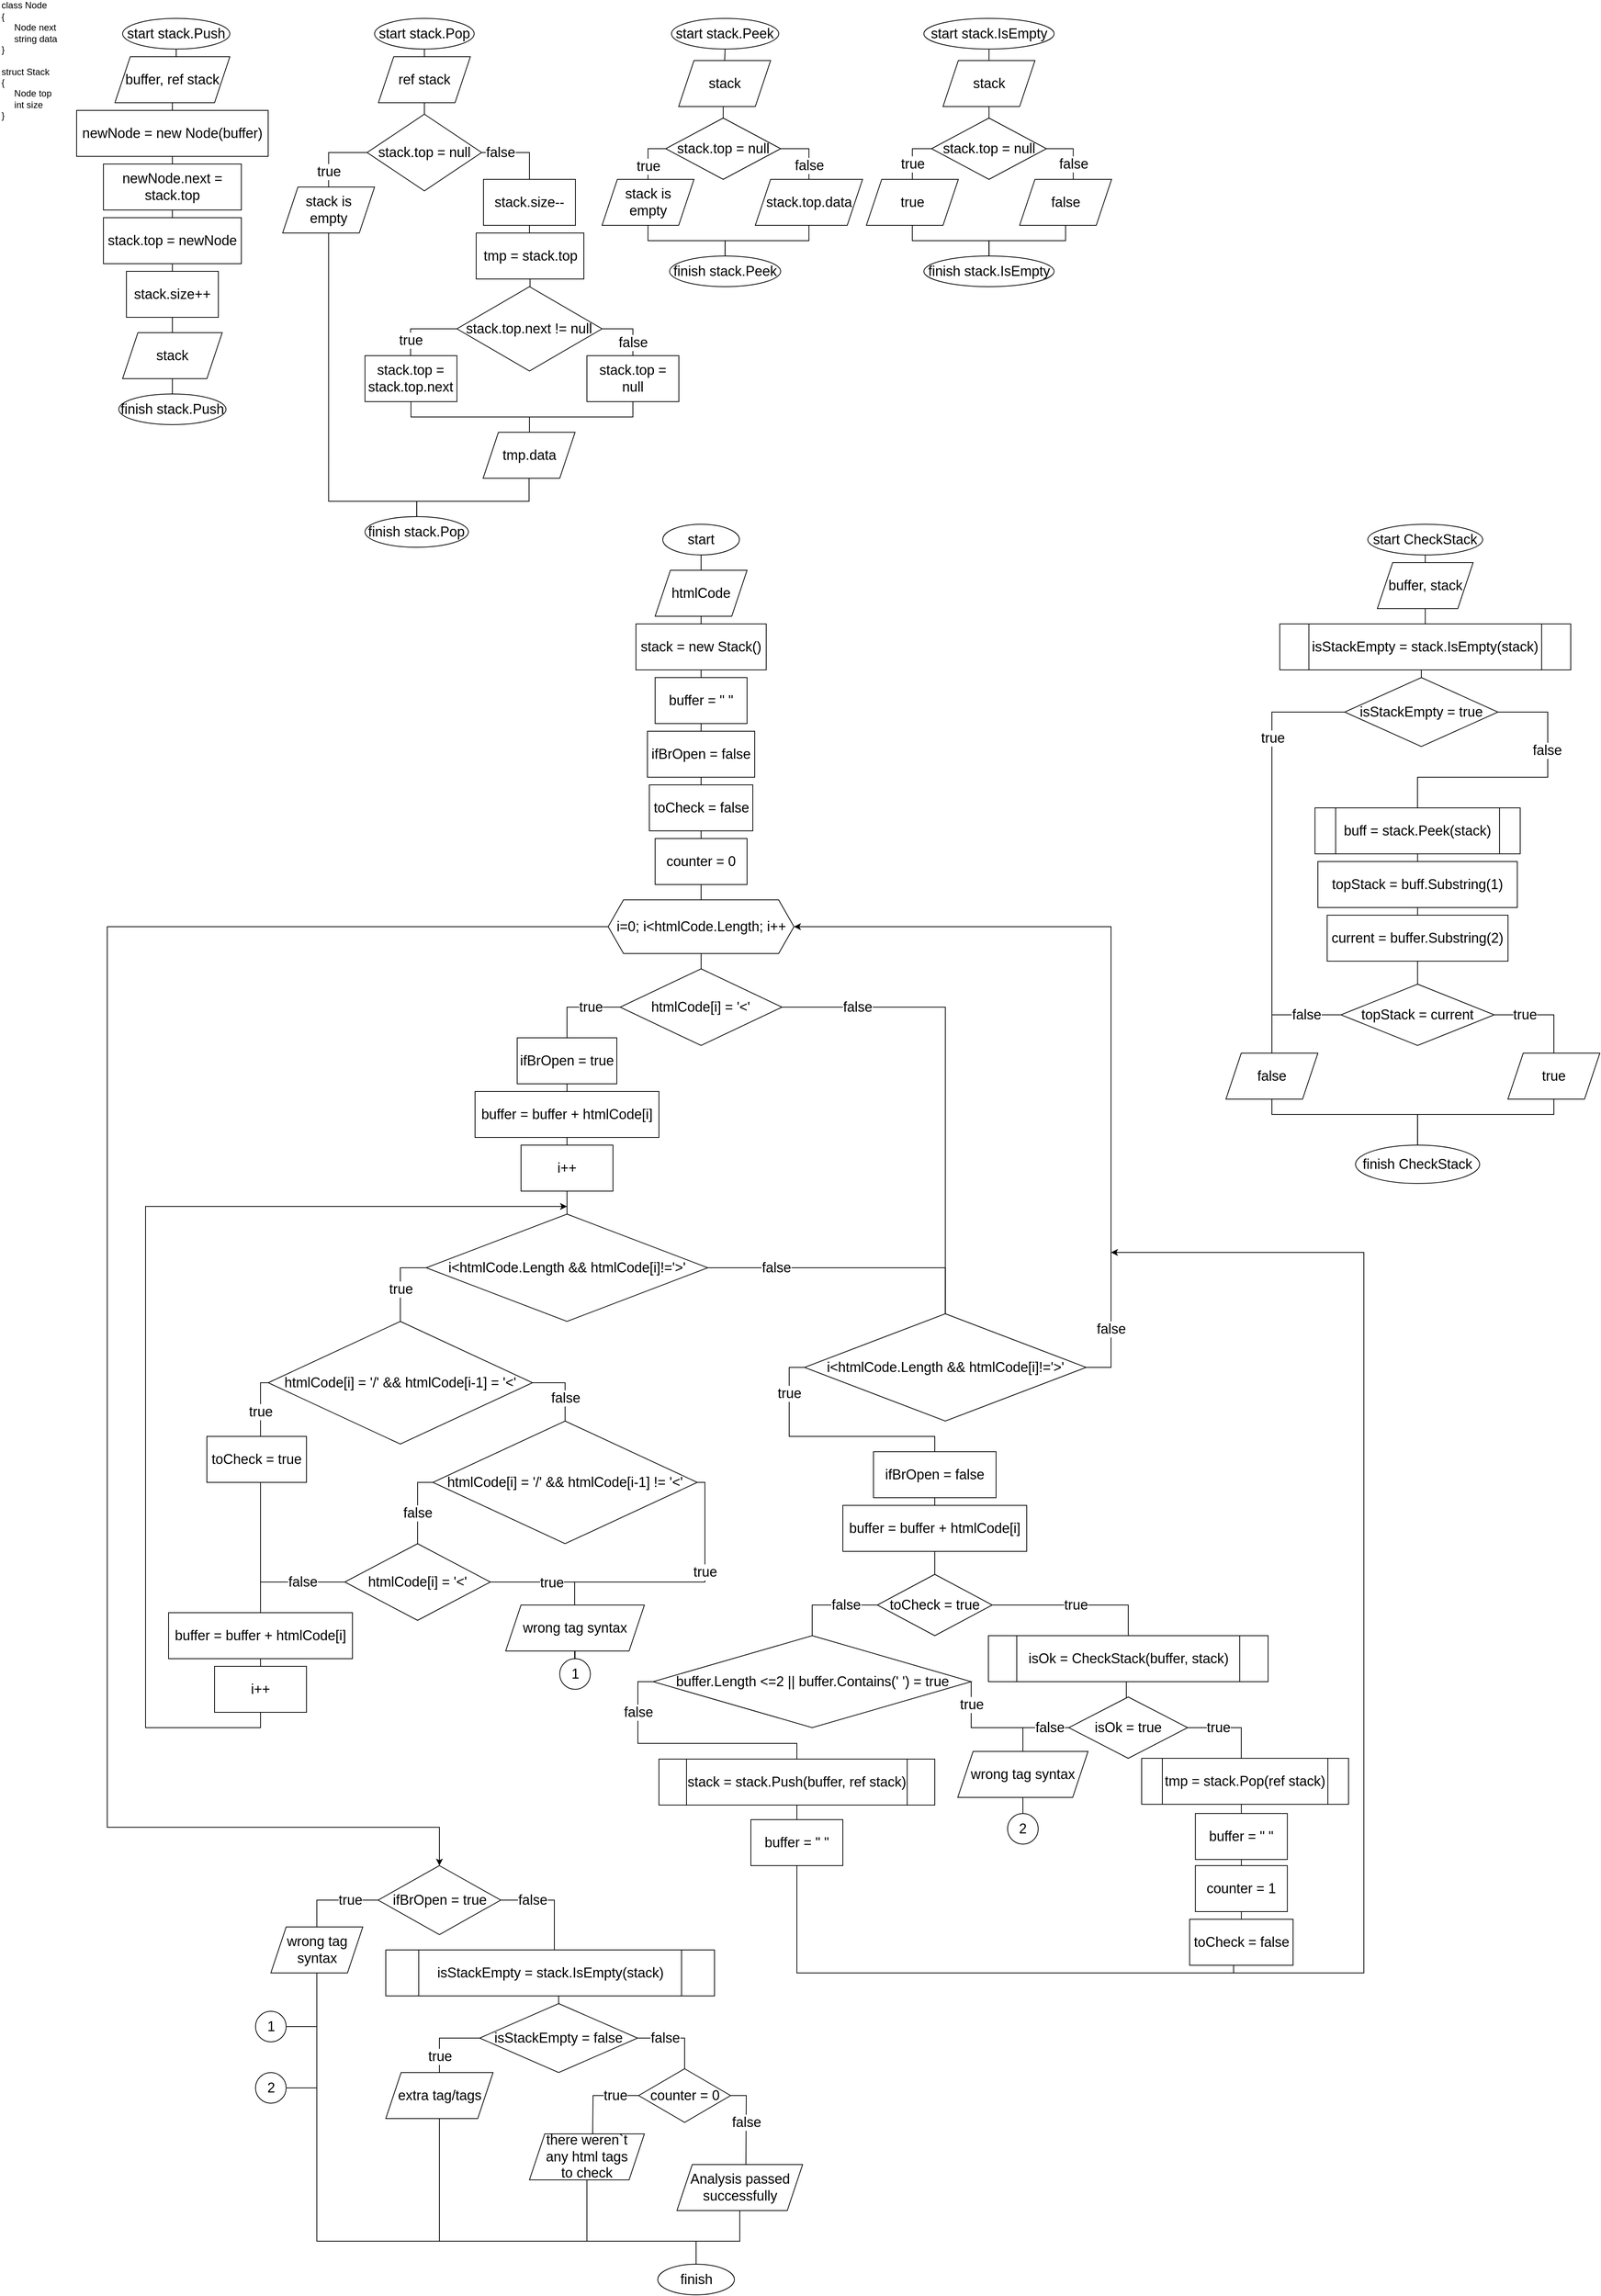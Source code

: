<mxfile version="13.7.9" type="device"><diagram id="9DKNKgNQsHnEh--6Mu14" name="Page-1"><mxGraphModel dx="2560" dy="1480" grid="1" gridSize="10" guides="1" tooltips="1" connect="1" arrows="1" fold="1" page="1" pageScale="1" pageWidth="3300" pageHeight="4681" math="0" shadow="0"><root><mxCell id="0"/><mxCell id="1" parent="0"/><mxCell id="M-8ISRtvSU2HgEQ4dLLk-4" value="class Node&lt;br&gt;{&lt;br&gt;&amp;nbsp; &amp;nbsp; &amp;nbsp;Node next&lt;br&gt;&amp;nbsp; &amp;nbsp; &amp;nbsp;string data&lt;br&gt;}&lt;br&gt;&lt;br&gt;struct Stack&lt;br&gt;{&lt;br&gt;&amp;nbsp; &amp;nbsp; &amp;nbsp;Node top&lt;br&gt;&amp;nbsp; &amp;nbsp; &amp;nbsp;int size&lt;br&gt;}" style="text;html=1;strokeColor=none;fillColor=none;align=left;verticalAlign=middle;whiteSpace=wrap;rounded=0;" parent="1" vertex="1"><mxGeometry x="20" y="60" width="130" height="70" as="geometry"/></mxCell><mxCell id="M-8ISRtvSU2HgEQ4dLLk-7" style="edgeStyle=orthogonalEdgeStyle;rounded=0;orthogonalLoop=1;jettySize=auto;html=1;entryX=0.5;entryY=0;entryDx=0;entryDy=0;endArrow=none;endFill=0;" parent="1" source="M-8ISRtvSU2HgEQ4dLLk-5" target="M-8ISRtvSU2HgEQ4dLLk-6" edge="1"><mxGeometry relative="1" as="geometry"/></mxCell><mxCell id="M-8ISRtvSU2HgEQ4dLLk-5" value="start stack.Push" style="ellipse;whiteSpace=wrap;html=1;fontSize=18;" parent="1" vertex="1"><mxGeometry x="180" y="40" width="140" height="40" as="geometry"/></mxCell><mxCell id="M-8ISRtvSU2HgEQ4dLLk-9" style="edgeStyle=orthogonalEdgeStyle;rounded=0;orthogonalLoop=1;jettySize=auto;html=1;exitX=0.5;exitY=1;exitDx=0;exitDy=0;entryX=0.5;entryY=0;entryDx=0;entryDy=0;endArrow=none;endFill=0;" parent="1" source="M-8ISRtvSU2HgEQ4dLLk-6" target="M-8ISRtvSU2HgEQ4dLLk-8" edge="1"><mxGeometry relative="1" as="geometry"/></mxCell><mxCell id="M-8ISRtvSU2HgEQ4dLLk-6" value="buffer, ref stack" style="shape=parallelogram;perimeter=parallelogramPerimeter;whiteSpace=wrap;html=1;fixedSize=1;fontSize=18;" parent="1" vertex="1"><mxGeometry x="170" y="90" width="150" height="60" as="geometry"/></mxCell><mxCell id="M-8ISRtvSU2HgEQ4dLLk-11" style="edgeStyle=orthogonalEdgeStyle;rounded=0;orthogonalLoop=1;jettySize=auto;html=1;exitX=0.5;exitY=1;exitDx=0;exitDy=0;endArrow=none;endFill=0;fontSize=18;" parent="1" source="M-8ISRtvSU2HgEQ4dLLk-8" target="M-8ISRtvSU2HgEQ4dLLk-10" edge="1"><mxGeometry relative="1" as="geometry"/></mxCell><mxCell id="M-8ISRtvSU2HgEQ4dLLk-8" value="newNode = new Node(buffer)" style="rounded=0;whiteSpace=wrap;html=1;fontSize=18;" parent="1" vertex="1"><mxGeometry x="120" y="160" width="250" height="60" as="geometry"/></mxCell><mxCell id="M-8ISRtvSU2HgEQ4dLLk-13" style="edgeStyle=orthogonalEdgeStyle;rounded=0;orthogonalLoop=1;jettySize=auto;html=1;exitX=0.5;exitY=1;exitDx=0;exitDy=0;entryX=0.5;entryY=0;entryDx=0;entryDy=0;endArrow=none;endFill=0;fontSize=18;" parent="1" source="M-8ISRtvSU2HgEQ4dLLk-10" target="M-8ISRtvSU2HgEQ4dLLk-12" edge="1"><mxGeometry relative="1" as="geometry"/></mxCell><mxCell id="M-8ISRtvSU2HgEQ4dLLk-10" value="newNode.next = stack.top" style="rounded=0;whiteSpace=wrap;html=1;fontSize=18;" parent="1" vertex="1"><mxGeometry x="155" y="230" width="180" height="60" as="geometry"/></mxCell><mxCell id="M-8ISRtvSU2HgEQ4dLLk-15" style="edgeStyle=orthogonalEdgeStyle;rounded=0;orthogonalLoop=1;jettySize=auto;html=1;exitX=0.5;exitY=1;exitDx=0;exitDy=0;entryX=0.5;entryY=0;entryDx=0;entryDy=0;endArrow=none;endFill=0;fontSize=18;" parent="1" source="M-8ISRtvSU2HgEQ4dLLk-12" target="M-8ISRtvSU2HgEQ4dLLk-14" edge="1"><mxGeometry relative="1" as="geometry"/></mxCell><mxCell id="M-8ISRtvSU2HgEQ4dLLk-12" value="stack.top = newNode" style="rounded=0;whiteSpace=wrap;html=1;fontSize=18;" parent="1" vertex="1"><mxGeometry x="155" y="300" width="180" height="60" as="geometry"/></mxCell><mxCell id="M-8ISRtvSU2HgEQ4dLLk-17" style="edgeStyle=orthogonalEdgeStyle;rounded=0;orthogonalLoop=1;jettySize=auto;html=1;exitX=0.5;exitY=1;exitDx=0;exitDy=0;endArrow=none;endFill=0;fontSize=18;" parent="1" source="M-8ISRtvSU2HgEQ4dLLk-14" target="M-8ISRtvSU2HgEQ4dLLk-16" edge="1"><mxGeometry relative="1" as="geometry"/></mxCell><mxCell id="M-8ISRtvSU2HgEQ4dLLk-14" value="stack.size++" style="rounded=0;whiteSpace=wrap;html=1;fontSize=18;" parent="1" vertex="1"><mxGeometry x="185" y="370" width="120" height="60" as="geometry"/></mxCell><mxCell id="M-8ISRtvSU2HgEQ4dLLk-19" style="edgeStyle=orthogonalEdgeStyle;rounded=0;orthogonalLoop=1;jettySize=auto;html=1;exitX=0.5;exitY=1;exitDx=0;exitDy=0;entryX=0.5;entryY=0;entryDx=0;entryDy=0;endArrow=none;endFill=0;fontSize=18;" parent="1" source="M-8ISRtvSU2HgEQ4dLLk-16" target="M-8ISRtvSU2HgEQ4dLLk-18" edge="1"><mxGeometry relative="1" as="geometry"/></mxCell><mxCell id="M-8ISRtvSU2HgEQ4dLLk-16" value="stack" style="shape=parallelogram;perimeter=parallelogramPerimeter;whiteSpace=wrap;html=1;fixedSize=1;fontSize=18;" parent="1" vertex="1"><mxGeometry x="180" y="450" width="130" height="60" as="geometry"/></mxCell><mxCell id="M-8ISRtvSU2HgEQ4dLLk-18" value="finish stack.Push" style="ellipse;whiteSpace=wrap;html=1;fontSize=18;" parent="1" vertex="1"><mxGeometry x="175" y="530" width="140" height="40" as="geometry"/></mxCell><mxCell id="M-8ISRtvSU2HgEQ4dLLk-22" style="edgeStyle=orthogonalEdgeStyle;rounded=0;orthogonalLoop=1;jettySize=auto;html=1;exitX=0.5;exitY=1;exitDx=0;exitDy=0;entryX=0.5;entryY=0;entryDx=0;entryDy=0;endArrow=none;endFill=0;fontSize=18;" parent="1" source="M-8ISRtvSU2HgEQ4dLLk-20" target="M-8ISRtvSU2HgEQ4dLLk-21" edge="1"><mxGeometry relative="1" as="geometry"/></mxCell><mxCell id="M-8ISRtvSU2HgEQ4dLLk-20" value="start stack.Pop" style="ellipse;whiteSpace=wrap;html=1;fontSize=18;" parent="1" vertex="1"><mxGeometry x="508.87" y="40" width="130" height="40" as="geometry"/></mxCell><mxCell id="0vrxka690JDMAYk1qC94-2" style="edgeStyle=orthogonalEdgeStyle;rounded=0;orthogonalLoop=1;jettySize=auto;html=1;entryX=0.5;entryY=0;entryDx=0;entryDy=0;endArrow=none;endFill=0;" parent="1" source="M-8ISRtvSU2HgEQ4dLLk-21" target="0vrxka690JDMAYk1qC94-1" edge="1"><mxGeometry relative="1" as="geometry"/></mxCell><mxCell id="M-8ISRtvSU2HgEQ4dLLk-21" value="ref stack" style="shape=parallelogram;perimeter=parallelogramPerimeter;whiteSpace=wrap;html=1;fixedSize=1;fontSize=18;" parent="1" vertex="1"><mxGeometry x="513.87" y="90" width="120" height="60" as="geometry"/></mxCell><mxCell id="0vrxka690JDMAYk1qC94-4" value="true" style="edgeStyle=orthogonalEdgeStyle;rounded=0;orthogonalLoop=1;jettySize=auto;html=1;endArrow=none;endFill=0;fontSize=18;entryX=0.5;entryY=0;entryDx=0;entryDy=0;" parent="1" source="0vrxka690JDMAYk1qC94-1" target="0vrxka690JDMAYk1qC94-3" edge="1"><mxGeometry x="0.58" relative="1" as="geometry"><mxPoint as="offset"/><mxPoint x="453.87" y="270" as="targetPoint"/><Array as="points"><mxPoint x="448.87" y="215"/></Array></mxGeometry></mxCell><mxCell id="KNq5WSr030b_6lEhTZnS-171" value="false" style="edgeStyle=orthogonalEdgeStyle;rounded=0;orthogonalLoop=1;jettySize=auto;html=1;exitX=1;exitY=0.5;exitDx=0;exitDy=0;entryX=0.5;entryY=0;entryDx=0;entryDy=0;endArrow=none;endFill=0;fontSize=18;" parent="1" source="0vrxka690JDMAYk1qC94-1" target="0vrxka690JDMAYk1qC94-5" edge="1"><mxGeometry x="-0.494" relative="1" as="geometry"><mxPoint as="offset"/></mxGeometry></mxCell><mxCell id="0vrxka690JDMAYk1qC94-1" value="stack.top = null" style="rhombus;whiteSpace=wrap;html=1;fontSize=18;" parent="1" vertex="1"><mxGeometry x="499.12" y="165" width="149.5" height="100" as="geometry"/></mxCell><mxCell id="0vrxka690JDMAYk1qC94-20" style="edgeStyle=orthogonalEdgeStyle;rounded=0;orthogonalLoop=1;jettySize=auto;html=1;endArrow=none;endFill=0;fontSize=18;exitX=0.5;exitY=1;exitDx=0;exitDy=0;" parent="1" source="0vrxka690JDMAYk1qC94-3" edge="1"><mxGeometry relative="1" as="geometry"><mxPoint x="563.87" y="690" as="targetPoint"/><Array as="points"><mxPoint x="448.87" y="670"/><mxPoint x="563.87" y="670"/></Array></mxGeometry></mxCell><mxCell id="0vrxka690JDMAYk1qC94-3" value="stack is&lt;br&gt;empty" style="shape=parallelogram;perimeter=parallelogramPerimeter;whiteSpace=wrap;html=1;fixedSize=1;fontSize=18;" parent="1" vertex="1"><mxGeometry x="388.87" y="260" width="120" height="60" as="geometry"/></mxCell><mxCell id="0vrxka690JDMAYk1qC94-8" style="edgeStyle=orthogonalEdgeStyle;rounded=0;orthogonalLoop=1;jettySize=auto;html=1;endArrow=none;endFill=0;fontSize=18;" parent="1" source="0vrxka690JDMAYk1qC94-5" target="0vrxka690JDMAYk1qC94-7" edge="1"><mxGeometry relative="1" as="geometry"/></mxCell><mxCell id="0vrxka690JDMAYk1qC94-5" value="stack.size--" style="rounded=0;whiteSpace=wrap;html=1;fontSize=18;" parent="1" vertex="1"><mxGeometry x="651" y="250" width="120" height="60" as="geometry"/></mxCell><mxCell id="0vrxka690JDMAYk1qC94-10" style="edgeStyle=orthogonalEdgeStyle;rounded=0;orthogonalLoop=1;jettySize=auto;html=1;entryX=0.5;entryY=0;entryDx=0;entryDy=0;endArrow=none;endFill=0;fontSize=18;" parent="1" source="0vrxka690JDMAYk1qC94-7" target="0vrxka690JDMAYk1qC94-9" edge="1"><mxGeometry relative="1" as="geometry"/></mxCell><mxCell id="0vrxka690JDMAYk1qC94-7" value="tmp = stack.top" style="rounded=0;whiteSpace=wrap;html=1;fontSize=18;" parent="1" vertex="1"><mxGeometry x="641.5" y="320" width="140.5" height="60" as="geometry"/></mxCell><mxCell id="0vrxka690JDMAYk1qC94-12" value="true" style="edgeStyle=orthogonalEdgeStyle;rounded=0;orthogonalLoop=1;jettySize=auto;html=1;entryX=0.5;entryY=0;entryDx=0;entryDy=0;endArrow=none;endFill=0;fontSize=18;" parent="1" source="0vrxka690JDMAYk1qC94-9" edge="1"><mxGeometry x="0.306" relative="1" as="geometry"><Array as="points"><mxPoint x="555.87" y="445"/><mxPoint x="555.87" y="480"/></Array><mxPoint as="offset"/><mxPoint x="576" y="480" as="targetPoint"/></mxGeometry></mxCell><mxCell id="0vrxka690JDMAYk1qC94-14" value="false" style="edgeStyle=orthogonalEdgeStyle;rounded=0;orthogonalLoop=1;jettySize=auto;html=1;entryX=0.5;entryY=0;entryDx=0;entryDy=0;endArrow=none;endFill=0;fontSize=18;" parent="1" source="0vrxka690JDMAYk1qC94-9" target="0vrxka690JDMAYk1qC94-13" edge="1"><mxGeometry x="0.55" relative="1" as="geometry"><Array as="points"><mxPoint x="845.87" y="445"/></Array><mxPoint as="offset"/></mxGeometry></mxCell><mxCell id="0vrxka690JDMAYk1qC94-9" value="stack.top.next != null" style="rhombus;whiteSpace=wrap;html=1;fontSize=18;" parent="1" vertex="1"><mxGeometry x="616.37" y="390" width="189.37" height="110" as="geometry"/></mxCell><mxCell id="0vrxka690JDMAYk1qC94-16" style="edgeStyle=orthogonalEdgeStyle;rounded=0;orthogonalLoop=1;jettySize=auto;html=1;entryX=0.5;entryY=0;entryDx=0;entryDy=0;endArrow=none;endFill=0;fontSize=18;exitX=0.5;exitY=1;exitDx=0;exitDy=0;" parent="1" source="0vrxka690JDMAYk1qC94-11" edge="1"><mxGeometry relative="1" as="geometry"><Array as="points"><mxPoint x="556.37" y="560"/><mxPoint x="711.37" y="560"/></Array><mxPoint x="576" y="540" as="sourcePoint"/><mxPoint x="711" y="580" as="targetPoint"/></mxGeometry></mxCell><mxCell id="0vrxka690JDMAYk1qC94-11" value="stack.top = stack.top.next" style="rounded=0;whiteSpace=wrap;html=1;fontSize=18;" parent="1" vertex="1"><mxGeometry x="496.37" y="480" width="120" height="60" as="geometry"/></mxCell><mxCell id="0vrxka690JDMAYk1qC94-17" style="edgeStyle=orthogonalEdgeStyle;rounded=0;orthogonalLoop=1;jettySize=auto;html=1;endArrow=none;endFill=0;fontSize=18;" parent="1" source="0vrxka690JDMAYk1qC94-13" edge="1"><mxGeometry relative="1" as="geometry"><mxPoint x="711" y="580" as="targetPoint"/><Array as="points"><mxPoint x="846" y="560"/><mxPoint x="711" y="560"/></Array></mxGeometry></mxCell><mxCell id="0vrxka690JDMAYk1qC94-13" value="stack.top = null" style="rounded=0;whiteSpace=wrap;html=1;fontSize=18;" parent="1" vertex="1"><mxGeometry x="786" y="480" width="120" height="60" as="geometry"/></mxCell><mxCell id="0vrxka690JDMAYk1qC94-19" style="edgeStyle=orthogonalEdgeStyle;rounded=0;orthogonalLoop=1;jettySize=auto;html=1;entryX=0.5;entryY=0;entryDx=0;entryDy=0;endArrow=none;endFill=0;fontSize=18;exitX=0.5;exitY=1;exitDx=0;exitDy=0;" parent="1" source="0vrxka690JDMAYk1qC94-15" target="0vrxka690JDMAYk1qC94-18" edge="1"><mxGeometry relative="1" as="geometry"><Array as="points"><mxPoint x="710.87" y="670"/><mxPoint x="563.87" y="670"/></Array></mxGeometry></mxCell><mxCell id="0vrxka690JDMAYk1qC94-15" value="tmp.data" style="shape=parallelogram;perimeter=parallelogramPerimeter;whiteSpace=wrap;html=1;fixedSize=1;fontSize=18;" parent="1" vertex="1"><mxGeometry x="650.5" y="580" width="120" height="60" as="geometry"/></mxCell><mxCell id="0vrxka690JDMAYk1qC94-18" value="finish stack.Pop" style="ellipse;whiteSpace=wrap;html=1;fontSize=18;" parent="1" vertex="1"><mxGeometry x="496.37" y="690" width="135" height="40" as="geometry"/></mxCell><mxCell id="m6H56-94pTuuT9d-EL-K-3" style="edgeStyle=orthogonalEdgeStyle;rounded=0;orthogonalLoop=1;jettySize=auto;html=1;exitX=0.5;exitY=1;exitDx=0;exitDy=0;entryX=0.5;entryY=0;entryDx=0;entryDy=0;endArrow=none;endFill=0;" parent="1" source="m6H56-94pTuuT9d-EL-K-1" target="m6H56-94pTuuT9d-EL-K-2" edge="1"><mxGeometry relative="1" as="geometry"/></mxCell><mxCell id="m6H56-94pTuuT9d-EL-K-1" value="start stack.Peek" style="ellipse;whiteSpace=wrap;html=1;fontSize=18;" parent="1" vertex="1"><mxGeometry x="896.37" y="40" width="140" height="40" as="geometry"/></mxCell><mxCell id="m6H56-94pTuuT9d-EL-K-7" style="edgeStyle=orthogonalEdgeStyle;rounded=0;orthogonalLoop=1;jettySize=auto;html=1;exitX=0.5;exitY=1;exitDx=0;exitDy=0;entryX=0.5;entryY=0;entryDx=0;entryDy=0;endArrow=none;endFill=0;fontSize=18;" parent="1" source="m6H56-94pTuuT9d-EL-K-2" target="m6H56-94pTuuT9d-EL-K-6" edge="1"><mxGeometry relative="1" as="geometry"/></mxCell><mxCell id="m6H56-94pTuuT9d-EL-K-2" value="stack" style="shape=parallelogram;perimeter=parallelogramPerimeter;whiteSpace=wrap;html=1;fixedSize=1;fontSize=18;" parent="1" vertex="1"><mxGeometry x="905.74" y="95" width="120" height="60" as="geometry"/></mxCell><mxCell id="m6H56-94pTuuT9d-EL-K-4" value="true" style="edgeStyle=orthogonalEdgeStyle;rounded=0;orthogonalLoop=1;jettySize=auto;html=1;endArrow=none;endFill=0;fontSize=18;" parent="1" source="m6H56-94pTuuT9d-EL-K-6" edge="1"><mxGeometry x="0.467" relative="1" as="geometry"><mxPoint as="offset"/><mxPoint x="865.74" y="250" as="targetPoint"/><Array as="points"><mxPoint x="865.74" y="210"/><mxPoint x="865.74" y="250"/></Array></mxGeometry></mxCell><mxCell id="m6H56-94pTuuT9d-EL-K-5" value="false" style="edgeStyle=orthogonalEdgeStyle;rounded=0;orthogonalLoop=1;jettySize=auto;html=1;entryX=0.5;entryY=0;entryDx=0;entryDy=0;endArrow=none;endFill=0;fontSize=18;" parent="1" source="m6H56-94pTuuT9d-EL-K-6" edge="1"><mxGeometry x="0.529" relative="1" as="geometry"><Array as="points"><mxPoint x="1075.74" y="210"/></Array><mxPoint as="offset"/><mxPoint x="1075.74" y="250" as="targetPoint"/></mxGeometry></mxCell><mxCell id="m6H56-94pTuuT9d-EL-K-6" value="stack.top = null" style="rhombus;whiteSpace=wrap;html=1;fontSize=18;" parent="1" vertex="1"><mxGeometry x="888.87" y="170" width="150" height="80" as="geometry"/></mxCell><mxCell id="m6H56-94pTuuT9d-EL-K-11" style="edgeStyle=orthogonalEdgeStyle;rounded=0;orthogonalLoop=1;jettySize=auto;html=1;exitX=0.5;exitY=1;exitDx=0;exitDy=0;endArrow=none;endFill=0;fontSize=18;" parent="1" source="m6H56-94pTuuT9d-EL-K-8" target="m6H56-94pTuuT9d-EL-K-10" edge="1"><mxGeometry relative="1" as="geometry"/></mxCell><mxCell id="m6H56-94pTuuT9d-EL-K-8" value="stack is&lt;br&gt;empty" style="shape=parallelogram;perimeter=parallelogramPerimeter;whiteSpace=wrap;html=1;fixedSize=1;fontSize=18;" parent="1" vertex="1"><mxGeometry x="805.74" y="250" width="120" height="60" as="geometry"/></mxCell><mxCell id="m6H56-94pTuuT9d-EL-K-12" style="edgeStyle=orthogonalEdgeStyle;rounded=0;orthogonalLoop=1;jettySize=auto;html=1;endArrow=none;endFill=0;fontSize=18;" parent="1" source="m6H56-94pTuuT9d-EL-K-9" target="m6H56-94pTuuT9d-EL-K-10" edge="1"><mxGeometry relative="1" as="geometry"/></mxCell><mxCell id="m6H56-94pTuuT9d-EL-K-9" value="stack.top.data" style="shape=parallelogram;perimeter=parallelogramPerimeter;whiteSpace=wrap;html=1;fixedSize=1;fontSize=18;" parent="1" vertex="1"><mxGeometry x="1005.74" y="250" width="140" height="60" as="geometry"/></mxCell><mxCell id="m6H56-94pTuuT9d-EL-K-10" value="finish stack.Peek" style="ellipse;whiteSpace=wrap;html=1;fontSize=18;" parent="1" vertex="1"><mxGeometry x="893.87" y="350" width="145" height="40" as="geometry"/></mxCell><mxCell id="m6H56-94pTuuT9d-EL-K-13" value="start stack.IsEmpty" style="ellipse;whiteSpace=wrap;html=1;fontSize=18;" parent="1" vertex="1"><mxGeometry x="1225.74" y="40" width="170" height="40" as="geometry"/></mxCell><mxCell id="m6H56-94pTuuT9d-EL-K-14" style="edgeStyle=orthogonalEdgeStyle;rounded=0;orthogonalLoop=1;jettySize=auto;html=1;exitX=0.5;exitY=1;exitDx=0;exitDy=0;entryX=0.5;entryY=0;entryDx=0;entryDy=0;endArrow=none;endFill=0;" parent="1" target="m6H56-94pTuuT9d-EL-K-16" edge="1"><mxGeometry relative="1" as="geometry"><mxPoint x="1310.74" y="80" as="sourcePoint"/></mxGeometry></mxCell><mxCell id="m6H56-94pTuuT9d-EL-K-15" style="edgeStyle=orthogonalEdgeStyle;rounded=0;orthogonalLoop=1;jettySize=auto;html=1;exitX=0.5;exitY=1;exitDx=0;exitDy=0;entryX=0.5;entryY=0;entryDx=0;entryDy=0;endArrow=none;endFill=0;fontSize=18;" parent="1" source="m6H56-94pTuuT9d-EL-K-16" target="m6H56-94pTuuT9d-EL-K-19" edge="1"><mxGeometry relative="1" as="geometry"/></mxCell><mxCell id="m6H56-94pTuuT9d-EL-K-16" value="stack" style="shape=parallelogram;perimeter=parallelogramPerimeter;whiteSpace=wrap;html=1;fixedSize=1;fontSize=18;" parent="1" vertex="1"><mxGeometry x="1250.74" y="95" width="120" height="60" as="geometry"/></mxCell><mxCell id="m6H56-94pTuuT9d-EL-K-17" value="true" style="edgeStyle=orthogonalEdgeStyle;rounded=0;orthogonalLoop=1;jettySize=auto;html=1;endArrow=none;endFill=0;fontSize=18;" parent="1" source="m6H56-94pTuuT9d-EL-K-19" edge="1"><mxGeometry x="0.385" relative="1" as="geometry"><mxPoint as="offset"/><mxPoint x="1210.74" y="250" as="targetPoint"/><Array as="points"><mxPoint x="1210.74" y="210"/><mxPoint x="1210.74" y="250"/></Array></mxGeometry></mxCell><mxCell id="m6H56-94pTuuT9d-EL-K-18" value="false" style="edgeStyle=orthogonalEdgeStyle;rounded=0;orthogonalLoop=1;jettySize=auto;html=1;entryX=0.5;entryY=0;entryDx=0;entryDy=0;endArrow=none;endFill=0;fontSize=18;" parent="1" source="m6H56-94pTuuT9d-EL-K-19" edge="1"><mxGeometry x="0.467" relative="1" as="geometry"><Array as="points"><mxPoint x="1420.74" y="210"/></Array><mxPoint as="offset"/><mxPoint x="1420.74" y="250" as="targetPoint"/></mxGeometry></mxCell><mxCell id="m6H56-94pTuuT9d-EL-K-19" value="stack.top = null" style="rhombus;whiteSpace=wrap;html=1;fontSize=18;" parent="1" vertex="1"><mxGeometry x="1235.74" y="170" width="150" height="80" as="geometry"/></mxCell><mxCell id="m6H56-94pTuuT9d-EL-K-23" style="edgeStyle=orthogonalEdgeStyle;rounded=0;orthogonalLoop=1;jettySize=auto;html=1;endArrow=none;endFill=0;fontSize=18;" parent="1" source="m6H56-94pTuuT9d-EL-K-20" target="m6H56-94pTuuT9d-EL-K-22" edge="1"><mxGeometry relative="1" as="geometry"/></mxCell><mxCell id="m6H56-94pTuuT9d-EL-K-20" value="true" style="shape=parallelogram;perimeter=parallelogramPerimeter;whiteSpace=wrap;html=1;fixedSize=1;fontSize=18;" parent="1" vertex="1"><mxGeometry x="1150.74" y="250" width="120" height="60" as="geometry"/></mxCell><mxCell id="m6H56-94pTuuT9d-EL-K-24" style="edgeStyle=orthogonalEdgeStyle;rounded=0;orthogonalLoop=1;jettySize=auto;html=1;exitX=0.5;exitY=1;exitDx=0;exitDy=0;entryX=0.5;entryY=0;entryDx=0;entryDy=0;endArrow=none;endFill=0;fontSize=18;" parent="1" source="m6H56-94pTuuT9d-EL-K-21" target="m6H56-94pTuuT9d-EL-K-22" edge="1"><mxGeometry relative="1" as="geometry"/></mxCell><mxCell id="m6H56-94pTuuT9d-EL-K-21" value="false" style="shape=parallelogram;perimeter=parallelogramPerimeter;whiteSpace=wrap;html=1;fixedSize=1;fontSize=18;" parent="1" vertex="1"><mxGeometry x="1350.74" y="250" width="120" height="60" as="geometry"/></mxCell><mxCell id="m6H56-94pTuuT9d-EL-K-22" value="finish stack.IsEmpty" style="ellipse;whiteSpace=wrap;html=1;fontSize=18;" parent="1" vertex="1"><mxGeometry x="1225.74" y="350" width="170" height="40" as="geometry"/></mxCell><mxCell id="KNq5WSr030b_6lEhTZnS-3" style="edgeStyle=orthogonalEdgeStyle;rounded=0;orthogonalLoop=1;jettySize=auto;html=1;exitX=0.5;exitY=1;exitDx=0;exitDy=0;entryX=0.5;entryY=0;entryDx=0;entryDy=0;endArrow=none;endFill=0;" parent="1" source="KNq5WSr030b_6lEhTZnS-1" target="KNq5WSr030b_6lEhTZnS-2" edge="1"><mxGeometry relative="1" as="geometry"/></mxCell><mxCell id="KNq5WSr030b_6lEhTZnS-1" value="start&lt;br&gt;" style="ellipse;whiteSpace=wrap;html=1;fontSize=18;" parent="1" vertex="1"><mxGeometry x="885" y="700" width="100" height="40" as="geometry"/></mxCell><mxCell id="KNq5WSr030b_6lEhTZnS-5" style="edgeStyle=orthogonalEdgeStyle;rounded=0;orthogonalLoop=1;jettySize=auto;html=1;exitX=0.5;exitY=1;exitDx=0;exitDy=0;entryX=0.5;entryY=0;entryDx=0;entryDy=0;endArrow=none;endFill=0;fontSize=18;" parent="1" source="KNq5WSr030b_6lEhTZnS-2" target="KNq5WSr030b_6lEhTZnS-4" edge="1"><mxGeometry relative="1" as="geometry"/></mxCell><mxCell id="KNq5WSr030b_6lEhTZnS-2" value="htmlCode" style="shape=parallelogram;perimeter=parallelogramPerimeter;whiteSpace=wrap;html=1;fixedSize=1;fontSize=18;" parent="1" vertex="1"><mxGeometry x="875" y="760" width="120" height="60" as="geometry"/></mxCell><mxCell id="KNq5WSr030b_6lEhTZnS-7" style="edgeStyle=orthogonalEdgeStyle;rounded=0;orthogonalLoop=1;jettySize=auto;html=1;exitX=0.5;exitY=1;exitDx=0;exitDy=0;entryX=0.5;entryY=0;entryDx=0;entryDy=0;endArrow=none;endFill=0;fontSize=18;" parent="1" source="KNq5WSr030b_6lEhTZnS-4" target="KNq5WSr030b_6lEhTZnS-6" edge="1"><mxGeometry relative="1" as="geometry"/></mxCell><mxCell id="KNq5WSr030b_6lEhTZnS-4" value="stack = new Stack()" style="rounded=0;whiteSpace=wrap;html=1;fontSize=18;" parent="1" vertex="1"><mxGeometry x="850" y="830" width="170" height="60" as="geometry"/></mxCell><mxCell id="KNq5WSr030b_6lEhTZnS-9" style="edgeStyle=orthogonalEdgeStyle;rounded=0;orthogonalLoop=1;jettySize=auto;html=1;exitX=0.5;exitY=1;exitDx=0;exitDy=0;entryX=0.5;entryY=0;entryDx=0;entryDy=0;endArrow=none;endFill=0;fontSize=18;" parent="1" source="KNq5WSr030b_6lEhTZnS-6" target="KNq5WSr030b_6lEhTZnS-8" edge="1"><mxGeometry relative="1" as="geometry"/></mxCell><mxCell id="KNq5WSr030b_6lEhTZnS-6" value="buffer = &quot; &quot;" style="rounded=0;whiteSpace=wrap;html=1;fontSize=18;" parent="1" vertex="1"><mxGeometry x="875" y="900" width="120" height="60" as="geometry"/></mxCell><mxCell id="KNq5WSr030b_6lEhTZnS-11" style="edgeStyle=orthogonalEdgeStyle;rounded=0;orthogonalLoop=1;jettySize=auto;html=1;exitX=0.5;exitY=1;exitDx=0;exitDy=0;entryX=0.5;entryY=0;entryDx=0;entryDy=0;endArrow=none;endFill=0;fontSize=18;" parent="1" source="KNq5WSr030b_6lEhTZnS-8" target="KNq5WSr030b_6lEhTZnS-10" edge="1"><mxGeometry relative="1" as="geometry"/></mxCell><mxCell id="KNq5WSr030b_6lEhTZnS-8" value="ifBrOpen = false" style="rounded=0;whiteSpace=wrap;html=1;fontSize=18;" parent="1" vertex="1"><mxGeometry x="865" y="970" width="140" height="60" as="geometry"/></mxCell><mxCell id="KNq5WSr030b_6lEhTZnS-13" style="edgeStyle=orthogonalEdgeStyle;rounded=0;orthogonalLoop=1;jettySize=auto;html=1;exitX=0.5;exitY=1;exitDx=0;exitDy=0;entryX=0.5;entryY=0;entryDx=0;entryDy=0;endArrow=none;endFill=0;fontSize=18;" parent="1" source="KNq5WSr030b_6lEhTZnS-10" target="KNq5WSr030b_6lEhTZnS-12" edge="1"><mxGeometry relative="1" as="geometry"/></mxCell><mxCell id="KNq5WSr030b_6lEhTZnS-10" value="toCheck = false" style="rounded=0;whiteSpace=wrap;html=1;fontSize=18;" parent="1" vertex="1"><mxGeometry x="867.5" y="1040" width="135" height="60" as="geometry"/></mxCell><mxCell id="KNq5WSr030b_6lEhTZnS-16" style="edgeStyle=orthogonalEdgeStyle;rounded=0;orthogonalLoop=1;jettySize=auto;html=1;exitX=0.5;exitY=1;exitDx=0;exitDy=0;entryX=0.5;entryY=0;entryDx=0;entryDy=0;endArrow=none;endFill=0;fontSize=18;" parent="1" source="KNq5WSr030b_6lEhTZnS-12" target="KNq5WSr030b_6lEhTZnS-15" edge="1"><mxGeometry relative="1" as="geometry"/></mxCell><mxCell id="KNq5WSr030b_6lEhTZnS-12" value="counter = 0" style="rounded=0;whiteSpace=wrap;html=1;fontSize=18;" parent="1" vertex="1"><mxGeometry x="875" y="1110" width="120" height="60" as="geometry"/></mxCell><mxCell id="KNq5WSr030b_6lEhTZnS-18" style="edgeStyle=orthogonalEdgeStyle;rounded=0;orthogonalLoop=1;jettySize=auto;html=1;endArrow=none;endFill=0;fontSize=18;" parent="1" source="KNq5WSr030b_6lEhTZnS-15" target="KNq5WSr030b_6lEhTZnS-17" edge="1"><mxGeometry relative="1" as="geometry"/></mxCell><mxCell id="KNq5WSr030b_6lEhTZnS-95" style="edgeStyle=orthogonalEdgeStyle;rounded=0;orthogonalLoop=1;jettySize=auto;html=1;exitX=0;exitY=0.5;exitDx=0;exitDy=0;endArrow=classic;endFill=1;fontSize=18;entryX=0.5;entryY=0;entryDx=0;entryDy=0;" parent="1" source="KNq5WSr030b_6lEhTZnS-15" target="KNq5WSr030b_6lEhTZnS-97" edge="1"><mxGeometry relative="1" as="geometry"><mxPoint x="910" y="2700" as="targetPoint"/><Array as="points"><mxPoint x="160" y="1225"/><mxPoint x="160" y="2400"/><mxPoint x="594" y="2400"/></Array></mxGeometry></mxCell><mxCell id="KNq5WSr030b_6lEhTZnS-15" value="i=0; i&amp;lt;htmlCode.Length; i++" style="shape=hexagon;perimeter=hexagonPerimeter2;whiteSpace=wrap;html=1;fixedSize=1;fontSize=18;" parent="1" vertex="1"><mxGeometry x="813.75" y="1190" width="242.5" height="70" as="geometry"/></mxCell><mxCell id="KNq5WSr030b_6lEhTZnS-19" value="true" style="edgeStyle=orthogonalEdgeStyle;rounded=0;orthogonalLoop=1;jettySize=auto;html=1;endArrow=none;endFill=0;fontSize=18;entryX=0.5;entryY=0;entryDx=0;entryDy=0;" parent="1" source="KNq5WSr030b_6lEhTZnS-17" target="KNq5WSr030b_6lEhTZnS-20" edge="1"><mxGeometry x="-0.566" relative="1" as="geometry"><mxPoint x="760" y="1400" as="targetPoint"/><Array as="points"><mxPoint x="760" y="1330"/><mxPoint x="760" y="1400"/><mxPoint x="754" y="1400"/></Array><mxPoint x="1" as="offset"/></mxGeometry></mxCell><mxCell id="KNq5WSr030b_6lEhTZnS-53" value="false" style="edgeStyle=orthogonalEdgeStyle;rounded=0;orthogonalLoop=1;jettySize=auto;html=1;endArrow=none;endFill=0;fontSize=18;entryX=0.5;entryY=0;entryDx=0;entryDy=0;" parent="1" source="KNq5WSr030b_6lEhTZnS-17" target="KNq5WSr030b_6lEhTZnS-58" edge="1"><mxGeometry x="-0.676" relative="1" as="geometry"><mxPoint x="1120" y="1720" as="targetPoint"/><Array as="points"><mxPoint x="1254" y="1330"/></Array><mxPoint x="-1" as="offset"/></mxGeometry></mxCell><mxCell id="KNq5WSr030b_6lEhTZnS-17" value="htmlCode[i] = '&amp;lt;'" style="rhombus;whiteSpace=wrap;html=1;fontSize=18;" parent="1" vertex="1"><mxGeometry x="829.38" y="1280" width="211.25" height="100" as="geometry"/></mxCell><mxCell id="KNq5WSr030b_6lEhTZnS-22" style="edgeStyle=orthogonalEdgeStyle;rounded=0;orthogonalLoop=1;jettySize=auto;html=1;exitX=0.5;exitY=1;exitDx=0;exitDy=0;endArrow=none;endFill=0;fontSize=18;" parent="1" source="KNq5WSr030b_6lEhTZnS-20" target="KNq5WSr030b_6lEhTZnS-21" edge="1"><mxGeometry relative="1" as="geometry"/></mxCell><mxCell id="KNq5WSr030b_6lEhTZnS-20" value="ifBrOpen = true" style="rounded=0;whiteSpace=wrap;html=1;fontSize=18;" parent="1" vertex="1"><mxGeometry x="695" y="1370" width="130" height="60" as="geometry"/></mxCell><mxCell id="KNq5WSr030b_6lEhTZnS-24" style="edgeStyle=orthogonalEdgeStyle;rounded=0;orthogonalLoop=1;jettySize=auto;html=1;exitX=0.5;exitY=1;exitDx=0;exitDy=0;entryX=0.5;entryY=0;entryDx=0;entryDy=0;endArrow=none;endFill=0;fontSize=18;" parent="1" source="KNq5WSr030b_6lEhTZnS-21" target="KNq5WSr030b_6lEhTZnS-23" edge="1"><mxGeometry relative="1" as="geometry"/></mxCell><mxCell id="KNq5WSr030b_6lEhTZnS-21" value="buffer = buffer + htmlCode[i]" style="rounded=0;whiteSpace=wrap;html=1;fontSize=18;" parent="1" vertex="1"><mxGeometry x="640" y="1440" width="240" height="60" as="geometry"/></mxCell><mxCell id="KNq5WSr030b_6lEhTZnS-26" style="edgeStyle=orthogonalEdgeStyle;rounded=0;orthogonalLoop=1;jettySize=auto;html=1;exitX=0.5;exitY=1;exitDx=0;exitDy=0;endArrow=none;endFill=0;fontSize=18;" parent="1" source="KNq5WSr030b_6lEhTZnS-23" target="KNq5WSr030b_6lEhTZnS-28" edge="1"><mxGeometry relative="1" as="geometry"><mxPoint x="755" y="1610" as="targetPoint"/></mxGeometry></mxCell><mxCell id="KNq5WSr030b_6lEhTZnS-23" value="i++" style="rounded=0;whiteSpace=wrap;html=1;fontSize=18;" parent="1" vertex="1"><mxGeometry x="700" y="1510" width="120" height="60" as="geometry"/></mxCell><mxCell id="KNq5WSr030b_6lEhTZnS-32" value="true" style="edgeStyle=orthogonalEdgeStyle;rounded=0;orthogonalLoop=1;jettySize=auto;html=1;entryX=0.5;entryY=0;entryDx=0;entryDy=0;endArrow=none;endFill=0;fontSize=18;" parent="1" source="KNq5WSr030b_6lEhTZnS-28" target="KNq5WSr030b_6lEhTZnS-30" edge="1"><mxGeometry x="0.189" relative="1" as="geometry"><Array as="points"><mxPoint x="543" y="1670"/></Array><mxPoint as="offset"/></mxGeometry></mxCell><mxCell id="KNq5WSr030b_6lEhTZnS-54" value="false" style="edgeStyle=orthogonalEdgeStyle;rounded=0;orthogonalLoop=1;jettySize=auto;html=1;endArrow=none;endFill=0;fontSize=18;entryX=0.5;entryY=0;entryDx=0;entryDy=0;" parent="1" source="KNq5WSr030b_6lEhTZnS-28" target="KNq5WSr030b_6lEhTZnS-58" edge="1"><mxGeometry x="-0.513" relative="1" as="geometry"><mxPoint x="1120" y="1670" as="targetPoint"/><Array as="points"><mxPoint x="1254" y="1670"/></Array><mxPoint x="-1" as="offset"/></mxGeometry></mxCell><mxCell id="KNq5WSr030b_6lEhTZnS-28" value="i&amp;lt;htmlCode.Length &amp;amp;&amp;amp; htmlCode[i]!='&amp;gt;'" style="rhombus;whiteSpace=wrap;html=1;fontSize=18;" parent="1" vertex="1"><mxGeometry x="576.25" y="1600" width="367.5" height="140" as="geometry"/></mxCell><mxCell id="KNq5WSr030b_6lEhTZnS-33" value="true" style="edgeStyle=orthogonalEdgeStyle;rounded=0;orthogonalLoop=1;jettySize=auto;html=1;endArrow=none;endFill=0;fontSize=18;" parent="1" source="KNq5WSr030b_6lEhTZnS-30" target="KNq5WSr030b_6lEhTZnS-34" edge="1"><mxGeometry x="0.2" relative="1" as="geometry"><mxPoint x="350" y="1920" as="targetPoint"/><Array as="points"><mxPoint x="360" y="1820"/></Array><mxPoint as="offset"/></mxGeometry></mxCell><mxCell id="KNq5WSr030b_6lEhTZnS-42" value="false" style="edgeStyle=orthogonalEdgeStyle;rounded=0;orthogonalLoop=1;jettySize=auto;html=1;entryX=0.5;entryY=0;entryDx=0;entryDy=0;endArrow=none;endFill=0;fontSize=18;" parent="1" source="KNq5WSr030b_6lEhTZnS-30" target="KNq5WSr030b_6lEhTZnS-41" edge="1"><mxGeometry x="0.352" relative="1" as="geometry"><Array as="points"><mxPoint x="758" y="1820"/></Array><mxPoint as="offset"/></mxGeometry></mxCell><mxCell id="KNq5WSr030b_6lEhTZnS-30" value="htmlCode[i] = '/' &amp;amp;&amp;amp; htmlCode[i-1] = '&amp;lt;'" style="rhombus;whiteSpace=wrap;html=1;fontSize=18;" parent="1" vertex="1"><mxGeometry x="370" y="1740" width="345" height="160" as="geometry"/></mxCell><mxCell id="KNq5WSr030b_6lEhTZnS-38" style="edgeStyle=orthogonalEdgeStyle;rounded=0;orthogonalLoop=1;jettySize=auto;html=1;exitX=0.5;exitY=1;exitDx=0;exitDy=0;entryX=0.5;entryY=0;entryDx=0;entryDy=0;endArrow=none;endFill=0;fontSize=18;" parent="1" source="KNq5WSr030b_6lEhTZnS-34" target="KNq5WSr030b_6lEhTZnS-37" edge="1"><mxGeometry relative="1" as="geometry"><Array as="points"><mxPoint x="360" y="1950"/><mxPoint x="360" y="2120"/></Array></mxGeometry></mxCell><mxCell id="KNq5WSr030b_6lEhTZnS-34" value="toCheck = true" style="rounded=0;whiteSpace=wrap;html=1;fontSize=18;" parent="1" vertex="1"><mxGeometry x="290" y="1890" width="130" height="60" as="geometry"/></mxCell><mxCell id="KNq5WSr030b_6lEhTZnS-51" style="edgeStyle=orthogonalEdgeStyle;rounded=0;orthogonalLoop=1;jettySize=auto;html=1;exitX=0.5;exitY=1;exitDx=0;exitDy=0;endArrow=none;endFill=0;fontSize=18;" parent="1" source="KNq5WSr030b_6lEhTZnS-37" target="KNq5WSr030b_6lEhTZnS-50" edge="1"><mxGeometry relative="1" as="geometry"/></mxCell><mxCell id="KNq5WSr030b_6lEhTZnS-37" value="buffer = buffer + htmlCode[i]" style="rounded=0;whiteSpace=wrap;html=1;fontSize=18;" parent="1" vertex="1"><mxGeometry x="240" y="2120" width="240" height="60" as="geometry"/></mxCell><mxCell id="KNq5WSr030b_6lEhTZnS-45" value="false" style="edgeStyle=orthogonalEdgeStyle;rounded=0;orthogonalLoop=1;jettySize=auto;html=1;entryX=0.5;entryY=0;entryDx=0;entryDy=0;endArrow=none;endFill=0;fontSize=18;" parent="1" source="KNq5WSr030b_6lEhTZnS-41" target="KNq5WSr030b_6lEhTZnS-44" edge="1"><mxGeometry x="0.2" relative="1" as="geometry"><Array as="points"><mxPoint x="565" y="1950"/></Array><mxPoint as="offset"/></mxGeometry></mxCell><mxCell id="KNq5WSr030b_6lEhTZnS-47" value="true" style="edgeStyle=orthogonalEdgeStyle;rounded=0;orthogonalLoop=1;jettySize=auto;html=1;entryX=0.5;entryY=0;entryDx=0;entryDy=0;endArrow=none;endFill=0;fontSize=18;" parent="1" source="KNq5WSr030b_6lEhTZnS-41" target="KNq5WSr030b_6lEhTZnS-46" edge="1"><mxGeometry x="-0.549" relative="1" as="geometry"><Array as="points"><mxPoint x="940" y="1950"/><mxPoint x="940" y="2080"/><mxPoint x="770" y="2080"/><mxPoint x="770" y="2220"/></Array><mxPoint as="offset"/></mxGeometry></mxCell><mxCell id="KNq5WSr030b_6lEhTZnS-41" value="htmlCode[i] = '/' &amp;amp;&amp;amp; htmlCode[i-1] != '&amp;lt;'" style="rhombus;whiteSpace=wrap;html=1;fontSize=18;" parent="1" vertex="1"><mxGeometry x="585" y="1870" width="345" height="160" as="geometry"/></mxCell><mxCell id="KNq5WSr030b_6lEhTZnS-48" value="true" style="edgeStyle=orthogonalEdgeStyle;rounded=0;orthogonalLoop=1;jettySize=auto;html=1;endArrow=none;endFill=0;fontSize=18;" parent="1" source="KNq5WSr030b_6lEhTZnS-44" edge="1"><mxGeometry relative="1" as="geometry"><mxPoint x="820" y="2080" as="targetPoint"/></mxGeometry></mxCell><mxCell id="KNq5WSr030b_6lEhTZnS-49" value="false" style="edgeStyle=orthogonalEdgeStyle;rounded=0;orthogonalLoop=1;jettySize=auto;html=1;endArrow=none;endFill=0;fontSize=18;" parent="1" source="KNq5WSr030b_6lEhTZnS-44" edge="1"><mxGeometry relative="1" as="geometry"><mxPoint x="360" y="2080" as="targetPoint"/></mxGeometry></mxCell><mxCell id="KNq5WSr030b_6lEhTZnS-44" value="htmlCode[i] = '&amp;lt;'" style="rhombus;whiteSpace=wrap;html=1;fontSize=18;" parent="1" vertex="1"><mxGeometry x="470" y="2030" width="190" height="100" as="geometry"/></mxCell><mxCell id="KNq5WSr030b_6lEhTZnS-56" style="edgeStyle=orthogonalEdgeStyle;rounded=0;orthogonalLoop=1;jettySize=auto;html=1;exitX=0.5;exitY=1;exitDx=0;exitDy=0;entryX=0.5;entryY=0;entryDx=0;entryDy=0;endArrow=none;endFill=0;fontSize=18;" parent="1" source="KNq5WSr030b_6lEhTZnS-46" target="KNq5WSr030b_6lEhTZnS-55" edge="1"><mxGeometry relative="1" as="geometry"/></mxCell><mxCell id="KNq5WSr030b_6lEhTZnS-46" value="wrong tag syntax" style="shape=parallelogram;perimeter=parallelogramPerimeter;whiteSpace=wrap;html=1;fixedSize=1;fontSize=18;" parent="1" vertex="1"><mxGeometry x="680" y="2110" width="181" height="60" as="geometry"/></mxCell><mxCell id="KNq5WSr030b_6lEhTZnS-52" style="edgeStyle=orthogonalEdgeStyle;rounded=0;orthogonalLoop=1;jettySize=auto;html=1;endArrow=classic;endFill=1;fontSize=18;" parent="1" source="KNq5WSr030b_6lEhTZnS-50" edge="1"><mxGeometry relative="1" as="geometry"><mxPoint x="760" y="1590" as="targetPoint"/><Array as="points"><mxPoint x="360" y="2270"/><mxPoint x="210" y="2270"/><mxPoint x="210" y="1590"/></Array></mxGeometry></mxCell><mxCell id="KNq5WSr030b_6lEhTZnS-50" value="i++" style="rounded=0;whiteSpace=wrap;html=1;fontSize=18;" parent="1" vertex="1"><mxGeometry x="300" y="2190" width="120" height="60" as="geometry"/></mxCell><mxCell id="KNq5WSr030b_6lEhTZnS-55" value="1" style="ellipse;whiteSpace=wrap;html=1;aspect=fixed;fontSize=18;" parent="1" vertex="1"><mxGeometry x="750.5" y="2180" width="40" height="40" as="geometry"/></mxCell><mxCell id="KNq5WSr030b_6lEhTZnS-59" value="false" style="edgeStyle=orthogonalEdgeStyle;rounded=0;orthogonalLoop=1;jettySize=auto;html=1;entryX=1;entryY=0.5;entryDx=0;entryDy=0;endArrow=classic;endFill=1;fontSize=18;" parent="1" source="KNq5WSr030b_6lEhTZnS-58" target="KNq5WSr030b_6lEhTZnS-15" edge="1"><mxGeometry x="-0.838" relative="1" as="geometry"><Array as="points"><mxPoint x="1470" y="1800"/><mxPoint x="1470" y="1225"/></Array><mxPoint as="offset"/></mxGeometry></mxCell><mxCell id="KNq5WSr030b_6lEhTZnS-62" value="true" style="edgeStyle=orthogonalEdgeStyle;rounded=0;orthogonalLoop=1;jettySize=auto;html=1;exitX=0;exitY=0.5;exitDx=0;exitDy=0;entryX=0.5;entryY=0;entryDx=0;entryDy=0;endArrow=none;endFill=0;fontSize=18;" parent="1" source="KNq5WSr030b_6lEhTZnS-58" target="KNq5WSr030b_6lEhTZnS-61" edge="1"><mxGeometry x="-0.662" relative="1" as="geometry"><mxPoint as="offset"/></mxGeometry></mxCell><mxCell id="KNq5WSr030b_6lEhTZnS-58" value="i&amp;lt;htmlCode.Length &amp;amp;&amp;amp; htmlCode[i]!='&amp;gt;'" style="rhombus;whiteSpace=wrap;html=1;fontSize=18;" parent="1" vertex="1"><mxGeometry x="1070" y="1730" width="367.5" height="140" as="geometry"/></mxCell><mxCell id="KNq5WSr030b_6lEhTZnS-64" style="edgeStyle=orthogonalEdgeStyle;rounded=0;orthogonalLoop=1;jettySize=auto;html=1;exitX=0.5;exitY=1;exitDx=0;exitDy=0;entryX=0.5;entryY=0;entryDx=0;entryDy=0;endArrow=none;endFill=0;fontSize=18;" parent="1" source="KNq5WSr030b_6lEhTZnS-61" target="KNq5WSr030b_6lEhTZnS-63" edge="1"><mxGeometry relative="1" as="geometry"/></mxCell><mxCell id="KNq5WSr030b_6lEhTZnS-61" value="ifBrOpen = false" style="rounded=0;whiteSpace=wrap;html=1;fontSize=18;" parent="1" vertex="1"><mxGeometry x="1160" y="1910" width="160" height="60" as="geometry"/></mxCell><mxCell id="KNq5WSr030b_6lEhTZnS-66" style="edgeStyle=orthogonalEdgeStyle;rounded=0;orthogonalLoop=1;jettySize=auto;html=1;exitX=0.5;exitY=1;exitDx=0;exitDy=0;entryX=0.5;entryY=0;entryDx=0;entryDy=0;endArrow=none;endFill=0;fontSize=18;" parent="1" source="KNq5WSr030b_6lEhTZnS-63" target="KNq5WSr030b_6lEhTZnS-65" edge="1"><mxGeometry relative="1" as="geometry"/></mxCell><mxCell id="KNq5WSr030b_6lEhTZnS-63" value="buffer = buffer + htmlCode[i]" style="rounded=0;whiteSpace=wrap;html=1;fontSize=18;" parent="1" vertex="1"><mxGeometry x="1120" y="1980" width="240" height="60" as="geometry"/></mxCell><mxCell id="KNq5WSr030b_6lEhTZnS-67" value="false" style="edgeStyle=orthogonalEdgeStyle;rounded=0;orthogonalLoop=1;jettySize=auto;html=1;endArrow=none;endFill=0;fontSize=18;entryX=0.5;entryY=0;entryDx=0;entryDy=0;" parent="1" source="KNq5WSr030b_6lEhTZnS-65" target="KNq5WSr030b_6lEhTZnS-68" edge="1"><mxGeometry x="-0.333" relative="1" as="geometry"><mxPoint x="1080" y="2160" as="targetPoint"/><Array as="points"><mxPoint x="1080" y="2110"/></Array><mxPoint as="offset"/></mxGeometry></mxCell><mxCell id="KNq5WSr030b_6lEhTZnS-76" value="true" style="edgeStyle=orthogonalEdgeStyle;rounded=0;orthogonalLoop=1;jettySize=auto;html=1;entryX=0.5;entryY=0;entryDx=0;entryDy=0;endArrow=none;endFill=0;fontSize=18;" parent="1" source="KNq5WSr030b_6lEhTZnS-65" target="KNq5WSr030b_6lEhTZnS-75" edge="1"><mxGeometry relative="1" as="geometry"><Array as="points"><mxPoint x="1493" y="2110"/></Array></mxGeometry></mxCell><mxCell id="KNq5WSr030b_6lEhTZnS-65" value="toCheck = true" style="rhombus;whiteSpace=wrap;html=1;fontSize=18;" parent="1" vertex="1"><mxGeometry x="1165" y="2070" width="150" height="80" as="geometry"/></mxCell><mxCell id="g9aEvo956b-4tBZKI-A6-1" value="true" style="edgeStyle=orthogonalEdgeStyle;rounded=0;orthogonalLoop=1;jettySize=auto;html=1;entryX=0.5;entryY=0;entryDx=0;entryDy=0;endArrow=none;endFill=0;exitX=1;exitY=0.5;exitDx=0;exitDy=0;fontSize=18;" edge="1" parent="1" source="KNq5WSr030b_6lEhTZnS-68" target="KNq5WSr030b_6lEhTZnS-81"><mxGeometry x="-0.622" relative="1" as="geometry"><Array as="points"><mxPoint x="1288" y="2270"/><mxPoint x="1355" y="2270"/></Array><mxPoint as="offset"/></mxGeometry></mxCell><mxCell id="g9aEvo956b-4tBZKI-A6-2" value="false" style="edgeStyle=orthogonalEdgeStyle;rounded=0;orthogonalLoop=1;jettySize=auto;html=1;exitX=0;exitY=0.5;exitDx=0;exitDy=0;entryX=0.5;entryY=0;entryDx=0;entryDy=0;endArrow=none;endFill=0;fontSize=18;" edge="1" parent="1" source="KNq5WSr030b_6lEhTZnS-68" target="KNq5WSr030b_6lEhTZnS-71"><mxGeometry x="-0.635" relative="1" as="geometry"><mxPoint as="offset"/></mxGeometry></mxCell><mxCell id="KNq5WSr030b_6lEhTZnS-68" value="buffer.Length &amp;lt;=2 || buffer.Contains(' ') = true" style="rhombus;whiteSpace=wrap;html=1;fontSize=18;" parent="1" vertex="1"><mxGeometry x="872.5" y="2150" width="415" height="120" as="geometry"/></mxCell><mxCell id="KNq5WSr030b_6lEhTZnS-73" style="edgeStyle=orthogonalEdgeStyle;rounded=0;orthogonalLoop=1;jettySize=auto;html=1;exitX=0.5;exitY=1;exitDx=0;exitDy=0;entryX=0.5;entryY=0;entryDx=0;entryDy=0;endArrow=none;endFill=0;fontSize=18;" parent="1" source="KNq5WSr030b_6lEhTZnS-71" target="KNq5WSr030b_6lEhTZnS-72" edge="1"><mxGeometry relative="1" as="geometry"/></mxCell><mxCell id="KNq5WSr030b_6lEhTZnS-71" value="stack = stack.Push(buffer, ref stack)" style="shape=process;whiteSpace=wrap;html=1;backgroundOutline=1;fontSize=18;" parent="1" vertex="1"><mxGeometry x="880" y="2311" width="360" height="60" as="geometry"/></mxCell><mxCell id="KNq5WSr030b_6lEhTZnS-94" style="edgeStyle=orthogonalEdgeStyle;rounded=0;orthogonalLoop=1;jettySize=auto;html=1;endArrow=none;endFill=0;fontSize=18;" parent="1" source="KNq5WSr030b_6lEhTZnS-72" edge="1"><mxGeometry relative="1" as="geometry"><mxPoint x="1630" y="2590" as="targetPoint"/><Array as="points"><mxPoint x="1060" y="2590"/></Array></mxGeometry></mxCell><mxCell id="KNq5WSr030b_6lEhTZnS-72" value="buffer = &quot; &quot;" style="rounded=0;whiteSpace=wrap;html=1;fontSize=18;" parent="1" vertex="1"><mxGeometry x="1000" y="2390" width="120" height="60" as="geometry"/></mxCell><mxCell id="KNq5WSr030b_6lEhTZnS-78" style="edgeStyle=orthogonalEdgeStyle;rounded=0;orthogonalLoop=1;jettySize=auto;html=1;exitX=0.5;exitY=1;exitDx=0;exitDy=0;endArrow=none;endFill=0;fontSize=18;" parent="1" source="KNq5WSr030b_6lEhTZnS-75" target="KNq5WSr030b_6lEhTZnS-77" edge="1"><mxGeometry relative="1" as="geometry"><Array as="points"><mxPoint x="1490" y="2220"/><mxPoint x="1490" y="2220"/></Array></mxGeometry></mxCell><mxCell id="KNq5WSr030b_6lEhTZnS-75" value="isOk = CheckStack(buffer, stack)" style="shape=process;whiteSpace=wrap;html=1;backgroundOutline=1;fontSize=18;" parent="1" vertex="1"><mxGeometry x="1310" y="2150" width="365" height="60" as="geometry"/></mxCell><mxCell id="KNq5WSr030b_6lEhTZnS-83" value="false" style="edgeStyle=orthogonalEdgeStyle;rounded=0;orthogonalLoop=1;jettySize=auto;html=1;exitX=0;exitY=0.5;exitDx=0;exitDy=0;entryX=0.5;entryY=0;entryDx=0;entryDy=0;endArrow=none;endFill=0;fontSize=18;" parent="1" source="KNq5WSr030b_6lEhTZnS-77" target="KNq5WSr030b_6lEhTZnS-81" edge="1"><mxGeometry x="-0.451" relative="1" as="geometry"><mxPoint as="offset"/></mxGeometry></mxCell><mxCell id="KNq5WSr030b_6lEhTZnS-86" value="true" style="edgeStyle=orthogonalEdgeStyle;rounded=0;orthogonalLoop=1;jettySize=auto;html=1;entryX=0.5;entryY=0;entryDx=0;entryDy=0;endArrow=none;endFill=0;fontSize=18;" parent="1" source="KNq5WSr030b_6lEhTZnS-77" target="KNq5WSr030b_6lEhTZnS-85" edge="1"><mxGeometry x="-0.305" relative="1" as="geometry"><Array as="points"><mxPoint x="1640" y="2270"/><mxPoint x="1640" y="2310"/></Array><mxPoint as="offset"/></mxGeometry></mxCell><mxCell id="KNq5WSr030b_6lEhTZnS-77" value="isOk = true" style="rhombus;whiteSpace=wrap;html=1;fontSize=18;" parent="1" vertex="1"><mxGeometry x="1415" y="2230" width="155" height="80" as="geometry"/></mxCell><mxCell id="KNq5WSr030b_6lEhTZnS-80" style="edgeStyle=orthogonalEdgeStyle;rounded=0;orthogonalLoop=1;jettySize=auto;html=1;exitX=0.5;exitY=1;exitDx=0;exitDy=0;entryX=0.5;entryY=0;entryDx=0;entryDy=0;endArrow=none;endFill=0;fontSize=18;" parent="1" source="KNq5WSr030b_6lEhTZnS-81" target="KNq5WSr030b_6lEhTZnS-82" edge="1"><mxGeometry relative="1" as="geometry"/></mxCell><mxCell id="KNq5WSr030b_6lEhTZnS-81" value="wrong tag syntax" style="shape=parallelogram;perimeter=parallelogramPerimeter;whiteSpace=wrap;html=1;fixedSize=1;fontSize=18;" parent="1" vertex="1"><mxGeometry x="1270" y="2301" width="170" height="60" as="geometry"/></mxCell><mxCell id="KNq5WSr030b_6lEhTZnS-82" value="2" style="ellipse;whiteSpace=wrap;html=1;aspect=fixed;fontSize=18;" parent="1" vertex="1"><mxGeometry x="1335" y="2382" width="40" height="40" as="geometry"/></mxCell><mxCell id="KNq5WSr030b_6lEhTZnS-88" style="edgeStyle=orthogonalEdgeStyle;rounded=0;orthogonalLoop=1;jettySize=auto;html=1;exitX=0.5;exitY=1;exitDx=0;exitDy=0;entryX=0.5;entryY=0;entryDx=0;entryDy=0;endArrow=none;endFill=0;fontSize=18;" parent="1" source="KNq5WSr030b_6lEhTZnS-85" target="KNq5WSr030b_6lEhTZnS-87" edge="1"><mxGeometry relative="1" as="geometry"/></mxCell><mxCell id="KNq5WSr030b_6lEhTZnS-85" value="tmp = stack.Pop(ref stack)" style="shape=process;whiteSpace=wrap;html=1;backgroundOutline=1;fontSize=18;" parent="1" vertex="1"><mxGeometry x="1510" y="2310" width="270" height="60" as="geometry"/></mxCell><mxCell id="KNq5WSr030b_6lEhTZnS-90" style="edgeStyle=orthogonalEdgeStyle;rounded=0;orthogonalLoop=1;jettySize=auto;html=1;exitX=0.5;exitY=1;exitDx=0;exitDy=0;entryX=0.5;entryY=0;entryDx=0;entryDy=0;endArrow=none;endFill=0;fontSize=18;" parent="1" source="KNq5WSr030b_6lEhTZnS-87" target="KNq5WSr030b_6lEhTZnS-89" edge="1"><mxGeometry relative="1" as="geometry"/></mxCell><mxCell id="KNq5WSr030b_6lEhTZnS-87" value="buffer = &quot; &quot;" style="rounded=0;whiteSpace=wrap;html=1;fontSize=18;" parent="1" vertex="1"><mxGeometry x="1580.13" y="2382" width="120" height="60" as="geometry"/></mxCell><mxCell id="KNq5WSr030b_6lEhTZnS-92" style="edgeStyle=orthogonalEdgeStyle;rounded=0;orthogonalLoop=1;jettySize=auto;html=1;exitX=0.5;exitY=1;exitDx=0;exitDy=0;entryX=0.5;entryY=0;entryDx=0;entryDy=0;endArrow=none;endFill=0;fontSize=18;" parent="1" source="KNq5WSr030b_6lEhTZnS-89" target="KNq5WSr030b_6lEhTZnS-91" edge="1"><mxGeometry relative="1" as="geometry"/></mxCell><mxCell id="KNq5WSr030b_6lEhTZnS-89" value="counter = 1" style="rounded=0;whiteSpace=wrap;html=1;fontSize=18;" parent="1" vertex="1"><mxGeometry x="1580.13" y="2450" width="120" height="60" as="geometry"/></mxCell><mxCell id="KNq5WSr030b_6lEhTZnS-93" style="edgeStyle=orthogonalEdgeStyle;rounded=0;orthogonalLoop=1;jettySize=auto;html=1;endArrow=classic;endFill=1;fontSize=18;exitX=0.5;exitY=1;exitDx=0;exitDy=0;" parent="1" source="KNq5WSr030b_6lEhTZnS-91" edge="1"><mxGeometry relative="1" as="geometry"><mxPoint x="1470" y="1650.0" as="targetPoint"/><mxPoint x="1640" y="2590" as="sourcePoint"/><Array as="points"><mxPoint x="1630" y="2580"/><mxPoint x="1630" y="2590"/><mxPoint x="1800" y="2590"/><mxPoint x="1800" y="1650"/></Array></mxGeometry></mxCell><mxCell id="KNq5WSr030b_6lEhTZnS-91" value="toCheck = false" style="rounded=0;whiteSpace=wrap;html=1;fontSize=18;" parent="1" vertex="1"><mxGeometry x="1572.63" y="2520" width="135" height="60" as="geometry"/></mxCell><mxCell id="KNq5WSr030b_6lEhTZnS-99" value="true" style="edgeStyle=orthogonalEdgeStyle;rounded=0;orthogonalLoop=1;jettySize=auto;html=1;entryX=0.5;entryY=0;entryDx=0;entryDy=0;endArrow=none;endFill=0;fontSize=18;" parent="1" source="KNq5WSr030b_6lEhTZnS-97" target="KNq5WSr030b_6lEhTZnS-98" edge="1"><mxGeometry x="-0.36" relative="1" as="geometry"><mxPoint as="offset"/></mxGeometry></mxCell><mxCell id="KNq5WSr030b_6lEhTZnS-104" value="false" style="edgeStyle=orthogonalEdgeStyle;rounded=0;orthogonalLoop=1;jettySize=auto;html=1;entryX=0.5;entryY=0;entryDx=0;entryDy=0;endArrow=none;endFill=0;fontSize=18;" parent="1" source="KNq5WSr030b_6lEhTZnS-97" target="KNq5WSr030b_6lEhTZnS-103" edge="1"><mxGeometry x="-0.406" relative="1" as="geometry"><Array as="points"><mxPoint x="743.5" y="2495"/></Array><mxPoint as="offset"/></mxGeometry></mxCell><mxCell id="KNq5WSr030b_6lEhTZnS-97" value="ifBrOpen = true" style="rhombus;whiteSpace=wrap;html=1;fontSize=18;" parent="1" vertex="1"><mxGeometry x="513.5" y="2450" width="160" height="90" as="geometry"/></mxCell><mxCell id="KNq5WSr030b_6lEhTZnS-118" style="edgeStyle=orthogonalEdgeStyle;rounded=0;orthogonalLoop=1;jettySize=auto;html=1;entryX=0.5;entryY=0;entryDx=0;entryDy=0;endArrow=none;endFill=0;fontSize=18;" parent="1" source="KNq5WSr030b_6lEhTZnS-98" target="KNq5WSr030b_6lEhTZnS-116" edge="1"><mxGeometry relative="1" as="geometry"><Array as="points"><mxPoint x="433.5" y="2940"/><mxPoint x="928.5" y="2940"/></Array></mxGeometry></mxCell><mxCell id="KNq5WSr030b_6lEhTZnS-98" value="wrong tag&lt;br&gt;syntax" style="shape=parallelogram;perimeter=parallelogramPerimeter;whiteSpace=wrap;html=1;fixedSize=1;fontSize=18;" parent="1" vertex="1"><mxGeometry x="373.5" y="2530" width="120" height="60" as="geometry"/></mxCell><mxCell id="KNq5WSr030b_6lEhTZnS-106" style="edgeStyle=orthogonalEdgeStyle;rounded=0;orthogonalLoop=1;jettySize=auto;html=1;exitX=0.5;exitY=1;exitDx=0;exitDy=0;entryX=0.5;entryY=0;entryDx=0;entryDy=0;endArrow=none;endFill=0;fontSize=18;" parent="1" source="KNq5WSr030b_6lEhTZnS-103" target="KNq5WSr030b_6lEhTZnS-105" edge="1"><mxGeometry relative="1" as="geometry"/></mxCell><mxCell id="KNq5WSr030b_6lEhTZnS-103" value="isStackEmpty = stack.IsEmpty(stack)" style="shape=process;whiteSpace=wrap;html=1;backgroundOutline=1;fontSize=18;" parent="1" vertex="1"><mxGeometry x="523.5" y="2560" width="429" height="60" as="geometry"/></mxCell><mxCell id="KNq5WSr030b_6lEhTZnS-107" value="true" style="edgeStyle=orthogonalEdgeStyle;rounded=0;orthogonalLoop=1;jettySize=auto;html=1;endArrow=none;endFill=0;fontSize=18;" parent="1" source="KNq5WSr030b_6lEhTZnS-105" edge="1"><mxGeometry x="0.579" relative="1" as="geometry"><mxPoint x="593.5" y="2720" as="targetPoint"/><Array as="points"><mxPoint x="593.5" y="2675"/></Array><mxPoint as="offset"/></mxGeometry></mxCell><mxCell id="KNq5WSr030b_6lEhTZnS-111" value="false" style="edgeStyle=orthogonalEdgeStyle;rounded=0;orthogonalLoop=1;jettySize=auto;html=1;entryX=0.5;entryY=0;entryDx=0;entryDy=0;endArrow=none;endFill=0;fontSize=18;" parent="1" source="KNq5WSr030b_6lEhTZnS-105" target="KNq5WSr030b_6lEhTZnS-110" edge="1"><mxGeometry x="-0.303" relative="1" as="geometry"><mxPoint as="offset"/></mxGeometry></mxCell><mxCell id="KNq5WSr030b_6lEhTZnS-105" value="isStackEmpty = false" style="rhombus;whiteSpace=wrap;html=1;fontSize=18;" parent="1" vertex="1"><mxGeometry x="646.12" y="2630" width="206" height="90" as="geometry"/></mxCell><mxCell id="KNq5WSr030b_6lEhTZnS-119" style="edgeStyle=orthogonalEdgeStyle;rounded=0;orthogonalLoop=1;jettySize=auto;html=1;endArrow=none;endFill=0;fontSize=18;" parent="1" source="KNq5WSr030b_6lEhTZnS-108" edge="1"><mxGeometry relative="1" as="geometry"><mxPoint x="593.5" y="2940" as="targetPoint"/></mxGeometry></mxCell><mxCell id="KNq5WSr030b_6lEhTZnS-108" value="extra tag/tags" style="shape=parallelogram;perimeter=parallelogramPerimeter;whiteSpace=wrap;html=1;fixedSize=1;fontSize=18;" parent="1" vertex="1"><mxGeometry x="523.5" y="2720" width="140" height="60" as="geometry"/></mxCell><mxCell id="KNq5WSr030b_6lEhTZnS-112" value="true" style="edgeStyle=orthogonalEdgeStyle;rounded=0;orthogonalLoop=1;jettySize=auto;html=1;endArrow=none;endFill=0;fontSize=18;" parent="1" source="KNq5WSr030b_6lEhTZnS-110" edge="1"><mxGeometry x="-0.454" relative="1" as="geometry"><mxPoint x="793.5" y="2800" as="targetPoint"/><mxPoint x="-1" as="offset"/></mxGeometry></mxCell><mxCell id="KNq5WSr030b_6lEhTZnS-114" value="false" style="edgeStyle=orthogonalEdgeStyle;rounded=0;orthogonalLoop=1;jettySize=auto;html=1;endArrow=none;endFill=0;fontSize=18;" parent="1" source="KNq5WSr030b_6lEhTZnS-110" edge="1"><mxGeometry relative="1" as="geometry"><mxPoint x="993.5" y="2840" as="targetPoint"/></mxGeometry></mxCell><mxCell id="KNq5WSr030b_6lEhTZnS-110" value="counter = 0" style="rhombus;whiteSpace=wrap;html=1;fontSize=18;" parent="1" vertex="1"><mxGeometry x="853.5" y="2715" width="120" height="70" as="geometry"/></mxCell><mxCell id="KNq5WSr030b_6lEhTZnS-120" style="edgeStyle=orthogonalEdgeStyle;rounded=0;orthogonalLoop=1;jettySize=auto;html=1;endArrow=none;endFill=0;fontSize=18;" parent="1" source="KNq5WSr030b_6lEhTZnS-113" edge="1"><mxGeometry relative="1" as="geometry"><mxPoint x="786" y="2940" as="targetPoint"/></mxGeometry></mxCell><mxCell id="KNq5WSr030b_6lEhTZnS-113" value="there weren`t&lt;br&gt;any html tags&lt;br&gt;to check" style="shape=parallelogram;perimeter=parallelogramPerimeter;whiteSpace=wrap;html=1;fixedSize=1;fontSize=18;" parent="1" vertex="1"><mxGeometry x="711" y="2800" width="150" height="60" as="geometry"/></mxCell><mxCell id="KNq5WSr030b_6lEhTZnS-117" style="edgeStyle=orthogonalEdgeStyle;rounded=0;orthogonalLoop=1;jettySize=auto;html=1;entryX=0.5;entryY=0;entryDx=0;entryDy=0;endArrow=none;endFill=0;fontSize=18;" parent="1" source="KNq5WSr030b_6lEhTZnS-115" target="KNq5WSr030b_6lEhTZnS-116" edge="1"><mxGeometry relative="1" as="geometry"><Array as="points"><mxPoint x="985.5" y="2940"/><mxPoint x="928.5" y="2940"/></Array></mxGeometry></mxCell><mxCell id="KNq5WSr030b_6lEhTZnS-115" value="Analysis passed successfully" style="shape=parallelogram;perimeter=parallelogramPerimeter;whiteSpace=wrap;html=1;fixedSize=1;fontSize=18;" parent="1" vertex="1"><mxGeometry x="903.5" y="2840" width="164" height="60" as="geometry"/></mxCell><mxCell id="KNq5WSr030b_6lEhTZnS-116" value="finish" style="ellipse;whiteSpace=wrap;html=1;fontSize=18;" parent="1" vertex="1"><mxGeometry x="878.5" y="2970" width="100" height="40" as="geometry"/></mxCell><mxCell id="KNq5WSr030b_6lEhTZnS-122" style="edgeStyle=orthogonalEdgeStyle;rounded=0;orthogonalLoop=1;jettySize=auto;html=1;endArrow=none;endFill=0;fontSize=18;" parent="1" source="KNq5WSr030b_6lEhTZnS-121" edge="1"><mxGeometry relative="1" as="geometry"><mxPoint x="433.5" y="2660" as="targetPoint"/></mxGeometry></mxCell><mxCell id="KNq5WSr030b_6lEhTZnS-121" value="1" style="ellipse;whiteSpace=wrap;html=1;aspect=fixed;fontSize=18;" parent="1" vertex="1"><mxGeometry x="353.5" y="2640" width="40" height="40" as="geometry"/></mxCell><mxCell id="KNq5WSr030b_6lEhTZnS-125" style="edgeStyle=orthogonalEdgeStyle;rounded=0;orthogonalLoop=1;jettySize=auto;html=1;endArrow=none;endFill=0;fontSize=18;" parent="1" source="KNq5WSr030b_6lEhTZnS-124" edge="1"><mxGeometry relative="1" as="geometry"><mxPoint x="433.5" y="2740" as="targetPoint"/></mxGeometry></mxCell><mxCell id="KNq5WSr030b_6lEhTZnS-124" value="2" style="ellipse;whiteSpace=wrap;html=1;aspect=fixed;fontSize=18;" parent="1" vertex="1"><mxGeometry x="353.5" y="2720" width="40" height="40" as="geometry"/></mxCell><mxCell id="KNq5WSr030b_6lEhTZnS-135" style="edgeStyle=orthogonalEdgeStyle;rounded=0;orthogonalLoop=1;jettySize=auto;html=1;exitX=0.5;exitY=1;exitDx=0;exitDy=0;entryX=0.5;entryY=0;entryDx=0;entryDy=0;endArrow=none;endFill=0;fontSize=18;" parent="1" source="KNq5WSr030b_6lEhTZnS-127" target="KNq5WSr030b_6lEhTZnS-134" edge="1"><mxGeometry relative="1" as="geometry"/></mxCell><mxCell id="KNq5WSr030b_6lEhTZnS-127" value="start CheckStack" style="ellipse;whiteSpace=wrap;html=1;fontSize=18;" parent="1" vertex="1"><mxGeometry x="1805.12" y="700" width="150" height="40" as="geometry"/></mxCell><mxCell id="KNq5WSr030b_6lEhTZnS-128" style="edgeStyle=orthogonalEdgeStyle;rounded=0;orthogonalLoop=1;jettySize=auto;html=1;exitX=0.5;exitY=1;exitDx=0;exitDy=0;entryX=0.5;entryY=0;entryDx=0;entryDy=0;endArrow=none;endFill=0;fontSize=18;" parent="1" source="KNq5WSr030b_6lEhTZnS-129" target="KNq5WSr030b_6lEhTZnS-132" edge="1"><mxGeometry relative="1" as="geometry"/></mxCell><mxCell id="KNq5WSr030b_6lEhTZnS-129" value="isStackEmpty = stack.IsEmpty(stack)" style="shape=process;whiteSpace=wrap;html=1;backgroundOutline=1;fontSize=18;" parent="1" vertex="1"><mxGeometry x="1690.25" y="830" width="379.75" height="60" as="geometry"/></mxCell><mxCell id="KNq5WSr030b_6lEhTZnS-130" value="true" style="edgeStyle=orthogonalEdgeStyle;rounded=0;orthogonalLoop=1;jettySize=auto;html=1;endArrow=none;endFill=0;fontSize=18;entryX=0.5;entryY=0;entryDx=0;entryDy=0;" parent="1" source="KNq5WSr030b_6lEhTZnS-132" target="KNq5WSr030b_6lEhTZnS-137" edge="1"><mxGeometry x="-0.524" relative="1" as="geometry"><mxPoint x="1720" y="990" as="targetPoint"/><Array as="points"><mxPoint x="1680" y="945"/></Array><mxPoint x="1" as="offset"/></mxGeometry></mxCell><mxCell id="KNq5WSr030b_6lEhTZnS-131" value="false" style="edgeStyle=orthogonalEdgeStyle;rounded=0;orthogonalLoop=1;jettySize=auto;html=1;endArrow=none;endFill=0;fontSize=18;" parent="1" source="KNq5WSr030b_6lEhTZnS-132" edge="1"><mxGeometry x="-0.365" y="-1" relative="1" as="geometry"><mxPoint x="1870" y="1070" as="targetPoint"/><Array as="points"><mxPoint x="2040" y="945"/><mxPoint x="2040" y="1030"/><mxPoint x="1870" y="1030"/><mxPoint x="1870" y="1070"/></Array><mxPoint as="offset"/></mxGeometry></mxCell><mxCell id="KNq5WSr030b_6lEhTZnS-132" value="isStackEmpty = true" style="rhombus;whiteSpace=wrap;html=1;fontSize=18;" parent="1" vertex="1"><mxGeometry x="1775" y="900" width="200" height="90" as="geometry"/></mxCell><mxCell id="KNq5WSr030b_6lEhTZnS-136" style="edgeStyle=orthogonalEdgeStyle;rounded=0;orthogonalLoop=1;jettySize=auto;html=1;exitX=0.5;exitY=1;exitDx=0;exitDy=0;entryX=0.5;entryY=0;entryDx=0;entryDy=0;endArrow=none;endFill=0;fontSize=18;" parent="1" source="KNq5WSr030b_6lEhTZnS-134" target="KNq5WSr030b_6lEhTZnS-129" edge="1"><mxGeometry relative="1" as="geometry"/></mxCell><mxCell id="KNq5WSr030b_6lEhTZnS-134" value="buffer, stack" style="shape=parallelogram;perimeter=parallelogramPerimeter;whiteSpace=wrap;html=1;fixedSize=1;fontSize=18;" parent="1" vertex="1"><mxGeometry x="1817.62" y="750" width="125" height="60" as="geometry"/></mxCell><mxCell id="KNq5WSr030b_6lEhTZnS-152" style="edgeStyle=orthogonalEdgeStyle;rounded=0;orthogonalLoop=1;jettySize=auto;html=1;entryX=0.5;entryY=0;entryDx=0;entryDy=0;endArrow=none;endFill=0;fontSize=18;" parent="1" source="KNq5WSr030b_6lEhTZnS-137" target="KNq5WSr030b_6lEhTZnS-150" edge="1"><mxGeometry relative="1" as="geometry"><Array as="points"><mxPoint x="1680" y="1470"/><mxPoint x="1870" y="1470"/></Array></mxGeometry></mxCell><mxCell id="KNq5WSr030b_6lEhTZnS-137" value="false" style="shape=parallelogram;perimeter=parallelogramPerimeter;whiteSpace=wrap;html=1;fixedSize=1;fontSize=18;" parent="1" vertex="1"><mxGeometry x="1620" y="1390" width="120" height="60" as="geometry"/></mxCell><mxCell id="KNq5WSr030b_6lEhTZnS-141" style="edgeStyle=orthogonalEdgeStyle;rounded=0;orthogonalLoop=1;jettySize=auto;html=1;exitX=0.5;exitY=1;exitDx=0;exitDy=0;entryX=0.5;entryY=0;entryDx=0;entryDy=0;endArrow=none;endFill=0;fontSize=18;" parent="1" source="KNq5WSr030b_6lEhTZnS-139" target="KNq5WSr030b_6lEhTZnS-140" edge="1"><mxGeometry relative="1" as="geometry"/></mxCell><mxCell id="KNq5WSr030b_6lEhTZnS-139" value="buff = stack.Peek(stack)" style="shape=process;whiteSpace=wrap;html=1;backgroundOutline=1;fontSize=18;" parent="1" vertex="1"><mxGeometry x="1736.19" y="1070" width="267.87" height="60" as="geometry"/></mxCell><mxCell id="KNq5WSr030b_6lEhTZnS-144" style="edgeStyle=orthogonalEdgeStyle;rounded=0;orthogonalLoop=1;jettySize=auto;html=1;exitX=0.5;exitY=1;exitDx=0;exitDy=0;entryX=0.5;entryY=0;entryDx=0;entryDy=0;endArrow=none;endFill=0;fontSize=18;" parent="1" source="KNq5WSr030b_6lEhTZnS-140" target="KNq5WSr030b_6lEhTZnS-142" edge="1"><mxGeometry relative="1" as="geometry"/></mxCell><mxCell id="KNq5WSr030b_6lEhTZnS-140" value="topStack = buff.Substring(1)" style="rounded=0;whiteSpace=wrap;html=1;fontSize=18;" parent="1" vertex="1"><mxGeometry x="1740" y="1140" width="260.25" height="60" as="geometry"/></mxCell><mxCell id="KNq5WSr030b_6lEhTZnS-146" style="edgeStyle=orthogonalEdgeStyle;rounded=0;orthogonalLoop=1;jettySize=auto;html=1;entryX=0.5;entryY=0;entryDx=0;entryDy=0;endArrow=none;endFill=0;fontSize=18;" parent="1" source="KNq5WSr030b_6lEhTZnS-142" target="KNq5WSr030b_6lEhTZnS-145" edge="1"><mxGeometry relative="1" as="geometry"/></mxCell><mxCell id="KNq5WSr030b_6lEhTZnS-142" value="current = buffer.Substring(2)" style="rounded=0;whiteSpace=wrap;html=1;fontSize=18;" parent="1" vertex="1"><mxGeometry x="1752.13" y="1210" width="236" height="60" as="geometry"/></mxCell><mxCell id="KNq5WSr030b_6lEhTZnS-147" value="false" style="edgeStyle=orthogonalEdgeStyle;rounded=0;orthogonalLoop=1;jettySize=auto;html=1;endArrow=none;endFill=0;fontSize=18;" parent="1" source="KNq5WSr030b_6lEhTZnS-145" edge="1"><mxGeometry relative="1" as="geometry"><mxPoint x="1680" y="1340" as="targetPoint"/></mxGeometry></mxCell><mxCell id="KNq5WSr030b_6lEhTZnS-149" value="true" style="edgeStyle=orthogonalEdgeStyle;rounded=0;orthogonalLoop=1;jettySize=auto;html=1;entryX=0.5;entryY=0;entryDx=0;entryDy=0;endArrow=none;endFill=0;fontSize=18;" parent="1" source="KNq5WSr030b_6lEhTZnS-145" target="KNq5WSr030b_6lEhTZnS-148" edge="1"><mxGeometry x="-0.376" relative="1" as="geometry"><mxPoint as="offset"/></mxGeometry></mxCell><mxCell id="KNq5WSr030b_6lEhTZnS-145" value="topStack = current" style="rhombus;whiteSpace=wrap;html=1;fontSize=18;" parent="1" vertex="1"><mxGeometry x="1770.13" y="1300" width="200" height="80" as="geometry"/></mxCell><mxCell id="KNq5WSr030b_6lEhTZnS-151" style="edgeStyle=orthogonalEdgeStyle;rounded=0;orthogonalLoop=1;jettySize=auto;html=1;entryX=0.5;entryY=0;entryDx=0;entryDy=0;endArrow=none;endFill=0;fontSize=18;" parent="1" source="KNq5WSr030b_6lEhTZnS-148" target="KNq5WSr030b_6lEhTZnS-150" edge="1"><mxGeometry relative="1" as="geometry"><Array as="points"><mxPoint x="2048" y="1470"/><mxPoint x="1870" y="1470"/></Array></mxGeometry></mxCell><mxCell id="KNq5WSr030b_6lEhTZnS-148" value="true" style="shape=parallelogram;perimeter=parallelogramPerimeter;whiteSpace=wrap;html=1;fixedSize=1;fontSize=18;" parent="1" vertex="1"><mxGeometry x="1988" y="1390" width="120" height="60" as="geometry"/></mxCell><mxCell id="KNq5WSr030b_6lEhTZnS-150" value="finish CheckStack" style="ellipse;whiteSpace=wrap;html=1;fontSize=18;" parent="1" vertex="1"><mxGeometry x="1789.13" y="1510" width="162" height="50" as="geometry"/></mxCell></root></mxGraphModel></diagram></mxfile>